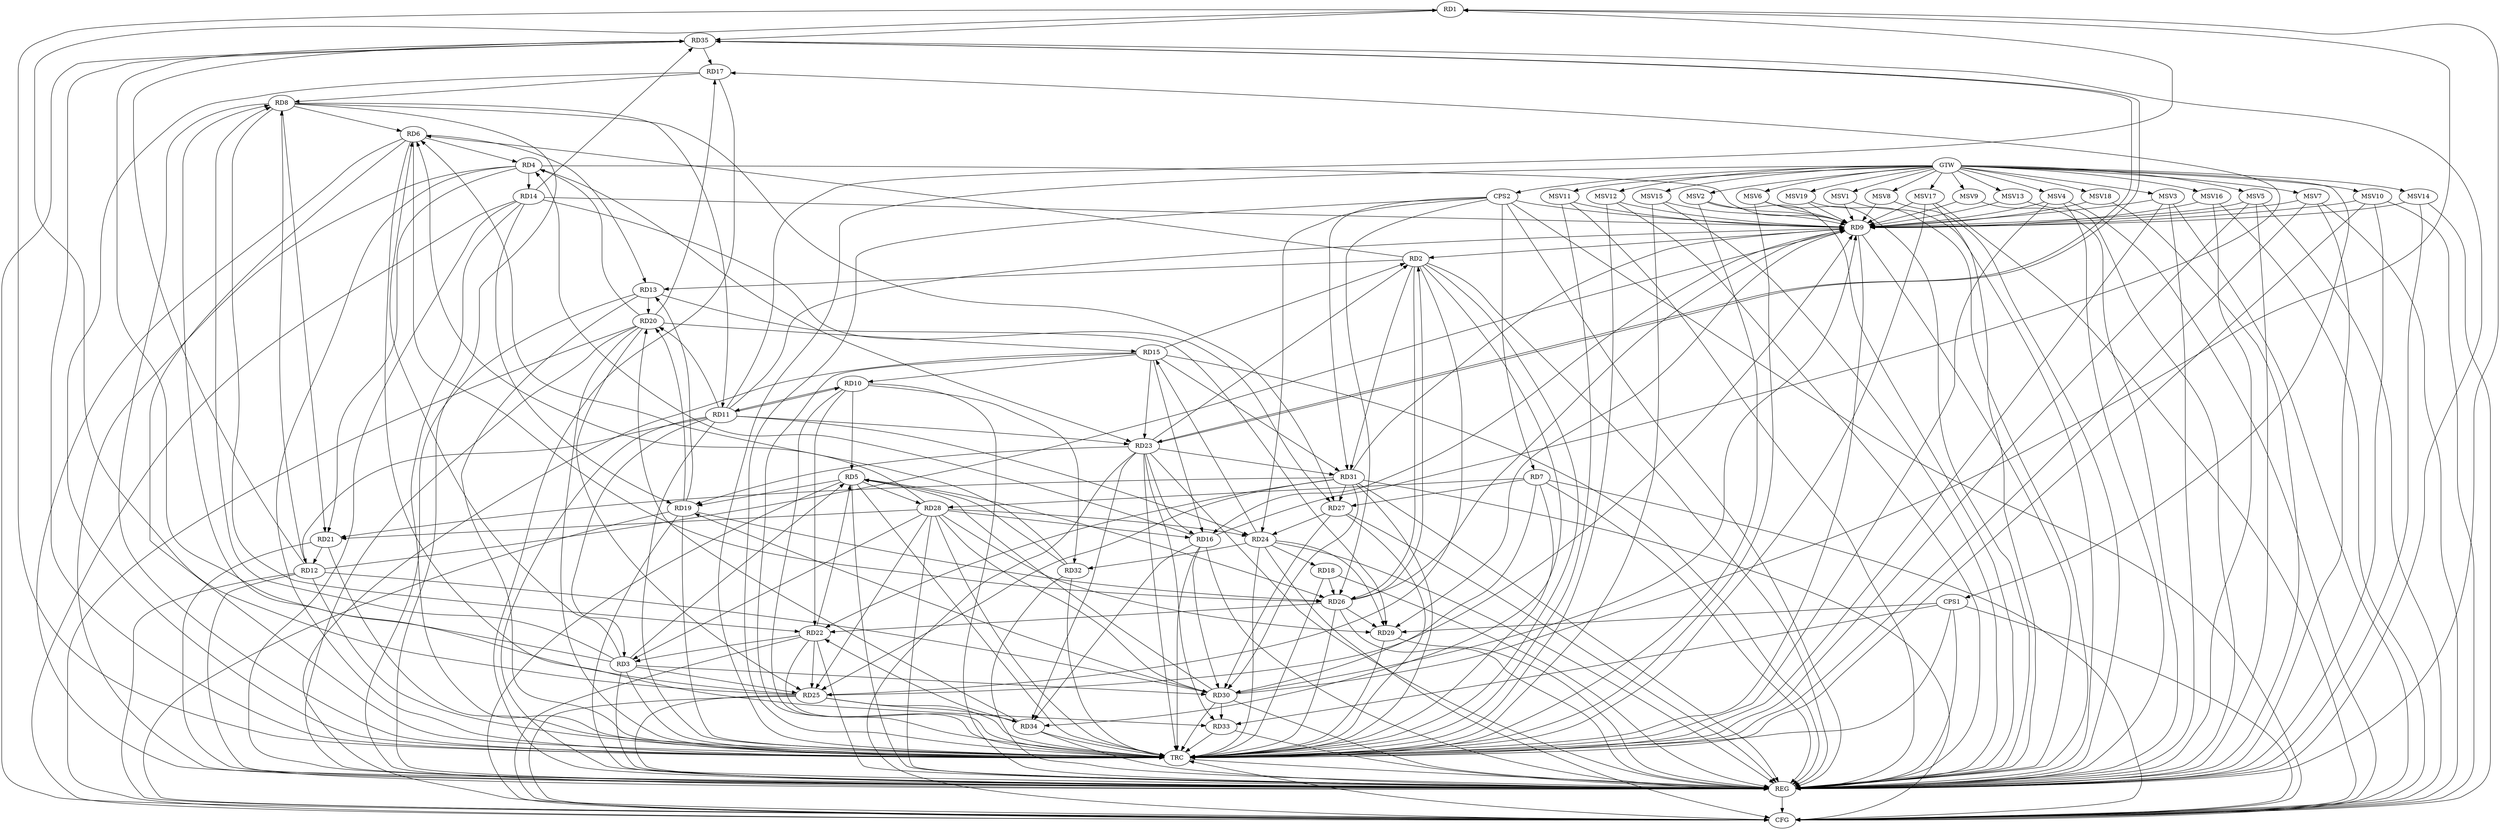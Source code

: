 strict digraph G {
  RD1 [ label="RD1" ];
  RD2 [ label="RD2" ];
  RD3 [ label="RD3" ];
  RD4 [ label="RD4" ];
  RD5 [ label="RD5" ];
  RD6 [ label="RD6" ];
  RD7 [ label="RD7" ];
  RD8 [ label="RD8" ];
  RD9 [ label="RD9" ];
  RD10 [ label="RD10" ];
  RD11 [ label="RD11" ];
  RD12 [ label="RD12" ];
  RD13 [ label="RD13" ];
  RD14 [ label="RD14" ];
  RD15 [ label="RD15" ];
  RD16 [ label="RD16" ];
  RD17 [ label="RD17" ];
  RD18 [ label="RD18" ];
  RD19 [ label="RD19" ];
  RD20 [ label="RD20" ];
  RD21 [ label="RD21" ];
  RD22 [ label="RD22" ];
  RD23 [ label="RD23" ];
  RD24 [ label="RD24" ];
  RD25 [ label="RD25" ];
  RD26 [ label="RD26" ];
  RD27 [ label="RD27" ];
  RD28 [ label="RD28" ];
  RD29 [ label="RD29" ];
  RD30 [ label="RD30" ];
  RD31 [ label="RD31" ];
  RD32 [ label="RD32" ];
  RD33 [ label="RD33" ];
  RD34 [ label="RD34" ];
  RD35 [ label="RD35" ];
  CPS1 [ label="CPS1" ];
  CPS2 [ label="CPS2" ];
  GTW [ label="GTW" ];
  REG [ label="REG" ];
  CFG [ label="CFG" ];
  TRC [ label="TRC" ];
  MSV1 [ label="MSV1" ];
  MSV2 [ label="MSV2" ];
  MSV3 [ label="MSV3" ];
  MSV4 [ label="MSV4" ];
  MSV5 [ label="MSV5" ];
  MSV6 [ label="MSV6" ];
  MSV7 [ label="MSV7" ];
  MSV8 [ label="MSV8" ];
  MSV9 [ label="MSV9" ];
  MSV10 [ label="MSV10" ];
  MSV11 [ label="MSV11" ];
  MSV12 [ label="MSV12" ];
  MSV13 [ label="MSV13" ];
  MSV14 [ label="MSV14" ];
  MSV15 [ label="MSV15" ];
  MSV16 [ label="MSV16" ];
  MSV17 [ label="MSV17" ];
  MSV18 [ label="MSV18" ];
  MSV19 [ label="MSV19" ];
  RD11 -> RD1;
  RD25 -> RD1;
  RD30 -> RD1;
  RD1 -> RD35;
  RD2 -> RD6;
  RD9 -> RD2;
  RD2 -> RD13;
  RD15 -> RD2;
  RD23 -> RD2;
  RD2 -> RD25;
  RD2 -> RD26;
  RD26 -> RD2;
  RD2 -> RD31;
  RD2 -> RD34;
  RD3 -> RD5;
  RD3 -> RD6;
  RD3 -> RD8;
  RD11 -> RD3;
  RD22 -> RD3;
  RD3 -> RD25;
  RD28 -> RD3;
  RD3 -> RD30;
  RD3 -> RD35;
  RD6 -> RD4;
  RD4 -> RD9;
  RD4 -> RD14;
  RD16 -> RD4;
  RD20 -> RD4;
  RD4 -> RD21;
  RD4 -> RD23;
  RD10 -> RD5;
  RD5 -> RD19;
  RD22 -> RD5;
  RD5 -> RD26;
  RD5 -> RD28;
  RD30 -> RD5;
  RD32 -> RD5;
  RD8 -> RD6;
  RD6 -> RD13;
  RD6 -> RD26;
  RD28 -> RD6;
  RD32 -> RD6;
  RD6 -> RD33;
  RD7 -> RD27;
  RD7 -> RD28;
  RD7 -> RD30;
  RD8 -> RD11;
  RD12 -> RD8;
  RD17 -> RD8;
  RD8 -> RD21;
  RD8 -> RD22;
  RD25 -> RD8;
  RD8 -> RD27;
  RD11 -> RD9;
  RD12 -> RD9;
  RD14 -> RD9;
  RD9 -> RD16;
  RD25 -> RD9;
  RD26 -> RD9;
  RD9 -> RD29;
  RD30 -> RD9;
  RD31 -> RD9;
  RD10 -> RD11;
  RD11 -> RD10;
  RD15 -> RD10;
  RD10 -> RD22;
  RD10 -> RD32;
  RD11 -> RD12;
  RD11 -> RD20;
  RD11 -> RD23;
  RD11 -> RD24;
  RD21 -> RD12;
  RD12 -> RD30;
  RD12 -> RD35;
  RD19 -> RD13;
  RD13 -> RD20;
  RD13 -> RD29;
  RD14 -> RD19;
  RD14 -> RD27;
  RD14 -> RD35;
  RD15 -> RD16;
  RD20 -> RD15;
  RD15 -> RD23;
  RD24 -> RD15;
  RD15 -> RD31;
  RD16 -> RD17;
  RD23 -> RD16;
  RD28 -> RD16;
  RD16 -> RD30;
  RD16 -> RD34;
  RD20 -> RD17;
  RD35 -> RD17;
  RD24 -> RD18;
  RD18 -> RD26;
  RD19 -> RD20;
  RD23 -> RD19;
  RD19 -> RD26;
  RD30 -> RD19;
  RD20 -> RD25;
  RD34 -> RD20;
  RD28 -> RD21;
  RD31 -> RD21;
  RD22 -> RD25;
  RD26 -> RD22;
  RD31 -> RD22;
  RD34 -> RD22;
  RD23 -> RD31;
  RD23 -> RD33;
  RD23 -> RD34;
  RD23 -> RD35;
  RD35 -> RD23;
  RD27 -> RD24;
  RD28 -> RD24;
  RD24 -> RD29;
  RD24 -> RD32;
  RD28 -> RD25;
  RD31 -> RD25;
  RD25 -> RD34;
  RD26 -> RD29;
  RD27 -> RD30;
  RD31 -> RD27;
  RD28 -> RD29;
  RD28 -> RD30;
  RD31 -> RD30;
  RD30 -> RD33;
  CPS1 -> RD29;
  CPS1 -> RD33;
  CPS2 -> RD26;
  CPS2 -> RD7;
  CPS2 -> RD31;
  CPS2 -> RD9;
  CPS2 -> RD24;
  GTW -> CPS1;
  GTW -> CPS2;
  RD1 -> REG;
  RD2 -> REG;
  RD3 -> REG;
  RD4 -> REG;
  RD5 -> REG;
  RD6 -> REG;
  RD7 -> REG;
  RD8 -> REG;
  RD9 -> REG;
  RD10 -> REG;
  RD11 -> REG;
  RD12 -> REG;
  RD13 -> REG;
  RD14 -> REG;
  RD15 -> REG;
  RD16 -> REG;
  RD17 -> REG;
  RD18 -> REG;
  RD19 -> REG;
  RD20 -> REG;
  RD21 -> REG;
  RD22 -> REG;
  RD23 -> REG;
  RD24 -> REG;
  RD25 -> REG;
  RD26 -> REG;
  RD27 -> REG;
  RD28 -> REG;
  RD29 -> REG;
  RD30 -> REG;
  RD31 -> REG;
  RD32 -> REG;
  RD33 -> REG;
  RD34 -> REG;
  RD35 -> REG;
  CPS1 -> REG;
  CPS2 -> REG;
  RD20 -> CFG;
  CPS2 -> CFG;
  RD23 -> CFG;
  RD19 -> CFG;
  RD24 -> CFG;
  RD12 -> CFG;
  RD25 -> CFG;
  RD14 -> CFG;
  RD35 -> CFG;
  RD7 -> CFG;
  RD22 -> CFG;
  CPS1 -> CFG;
  RD15 -> CFG;
  RD31 -> CFG;
  RD5 -> CFG;
  REG -> CFG;
  RD1 -> TRC;
  RD2 -> TRC;
  RD3 -> TRC;
  RD4 -> TRC;
  RD5 -> TRC;
  RD6 -> TRC;
  RD7 -> TRC;
  RD8 -> TRC;
  RD9 -> TRC;
  RD10 -> TRC;
  RD11 -> TRC;
  RD12 -> TRC;
  RD13 -> TRC;
  RD14 -> TRC;
  RD15 -> TRC;
  RD16 -> TRC;
  RD17 -> TRC;
  RD18 -> TRC;
  RD19 -> TRC;
  RD20 -> TRC;
  RD21 -> TRC;
  RD22 -> TRC;
  RD23 -> TRC;
  RD24 -> TRC;
  RD25 -> TRC;
  RD26 -> TRC;
  RD27 -> TRC;
  RD28 -> TRC;
  RD29 -> TRC;
  RD30 -> TRC;
  RD31 -> TRC;
  RD32 -> TRC;
  RD33 -> TRC;
  RD34 -> TRC;
  RD35 -> TRC;
  CPS1 -> TRC;
  CPS2 -> TRC;
  GTW -> TRC;
  CFG -> TRC;
  TRC -> REG;
  MSV1 -> RD9;
  GTW -> MSV1;
  MSV1 -> REG;
  MSV2 -> RD9;
  MSV3 -> RD9;
  MSV4 -> RD9;
  GTW -> MSV2;
  MSV2 -> REG;
  MSV2 -> TRC;
  GTW -> MSV3;
  MSV3 -> REG;
  MSV3 -> TRC;
  MSV3 -> CFG;
  GTW -> MSV4;
  MSV4 -> REG;
  MSV4 -> TRC;
  MSV4 -> CFG;
  MSV5 -> RD9;
  MSV6 -> RD9;
  GTW -> MSV5;
  MSV5 -> REG;
  MSV5 -> TRC;
  MSV5 -> CFG;
  GTW -> MSV6;
  MSV6 -> REG;
  MSV6 -> TRC;
  MSV7 -> RD9;
  MSV8 -> RD9;
  MSV9 -> RD9;
  GTW -> MSV7;
  MSV7 -> REG;
  MSV7 -> TRC;
  MSV7 -> CFG;
  GTW -> MSV8;
  MSV8 -> REG;
  GTW -> MSV9;
  MSV9 -> REG;
  MSV10 -> RD9;
  GTW -> MSV10;
  MSV10 -> REG;
  MSV10 -> TRC;
  MSV10 -> CFG;
  MSV11 -> RD9;
  MSV12 -> RD9;
  MSV13 -> RD9;
  MSV14 -> RD9;
  GTW -> MSV11;
  MSV11 -> REG;
  MSV11 -> TRC;
  GTW -> MSV12;
  MSV12 -> REG;
  MSV12 -> TRC;
  GTW -> MSV13;
  MSV13 -> REG;
  GTW -> MSV14;
  MSV14 -> REG;
  MSV14 -> CFG;
  MSV15 -> RD9;
  MSV16 -> RD9;
  GTW -> MSV15;
  MSV15 -> REG;
  MSV15 -> TRC;
  GTW -> MSV16;
  MSV16 -> REG;
  MSV16 -> CFG;
  MSV17 -> RD9;
  MSV18 -> RD9;
  GTW -> MSV17;
  MSV17 -> REG;
  MSV17 -> TRC;
  MSV17 -> CFG;
  GTW -> MSV18;
  MSV18 -> REG;
  MSV19 -> RD9;
  GTW -> MSV19;
  MSV19 -> REG;
}
